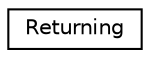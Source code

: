 digraph "Graphical Class Hierarchy"
{
 // LATEX_PDF_SIZE
  edge [fontname="Helvetica",fontsize="10",labelfontname="Helvetica",labelfontsize="10"];
  node [fontname="Helvetica",fontsize="10",shape=record];
  rankdir="LR";
  Node0 [label="Returning",height=0.2,width=0.4,color="black", fillcolor="white", style="filled",URL="$db/d1b/sqlite3_8c.html#d9/d81/structReturning",tooltip=" "];
}

